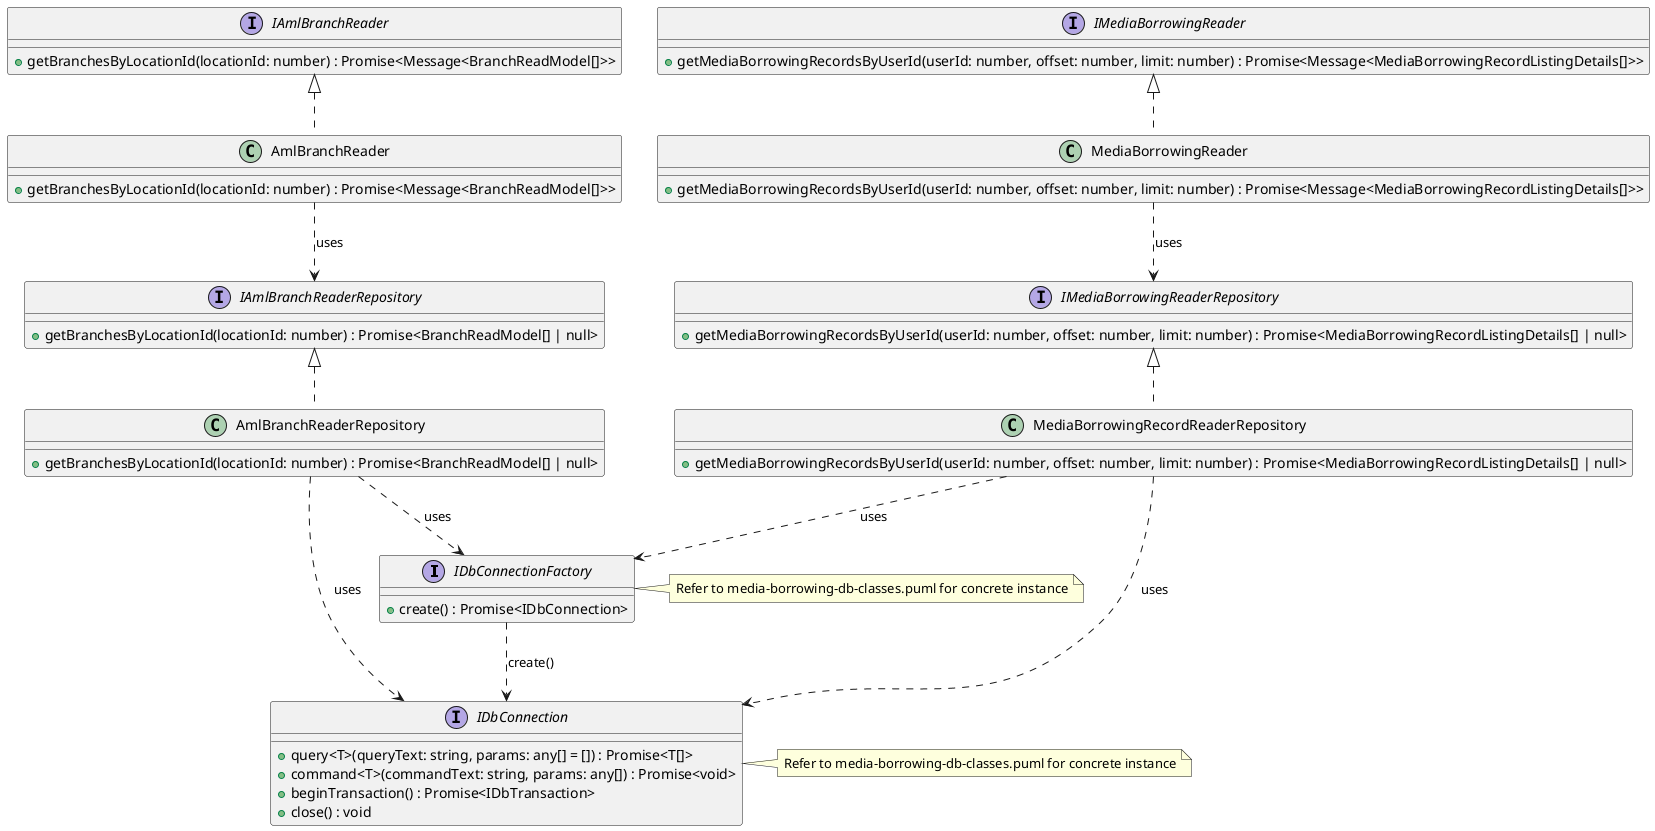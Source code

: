 @startuml

interface IDbConnectionFactory {
    +create() : Promise<IDbConnection>
}

interface IDbConnection {
    +query<T>(queryText: string, params: any[] = []) : Promise<T[]>
    +command<T>(commandText: string, params: any[]) : Promise<void>
    +beginTransaction() : Promise<IDbTransaction>
    +close() : void
}

interface IAmlBranchReader {
    +getBranchesByLocationId(locationId: number) : Promise<Message<BranchReadModel[]>>
}

interface IAmlBranchReaderRepository {
    +getBranchesByLocationId(locationId: number) : Promise<BranchReadModel[] | null>
}

class AmlBranchReader implements IAmlBranchReader {
    +getBranchesByLocationId(locationId: number) : Promise<Message<BranchReadModel[]>>
}

class AmlBranchReaderRepository implements IAmlBranchReaderRepository {
    +getBranchesByLocationId(locationId: number) : Promise<BranchReadModel[] | null>
}

interface IMediaBorrowingReader {
    +getMediaBorrowingRecordsByUserId(userId: number, offset: number, limit: number) : Promise<Message<MediaBorrowingRecordListingDetails[]>>
}

interface IMediaBorrowingReaderRepository {
    +getMediaBorrowingRecordsByUserId(userId: number, offset: number, limit: number) : Promise<MediaBorrowingRecordListingDetails[] | null>
}

class MediaBorrowingReader implements IMediaBorrowingReader {
    +getMediaBorrowingRecordsByUserId(userId: number, offset: number, limit: number) : Promise<Message<MediaBorrowingRecordListingDetails[]>>
}

class MediaBorrowingRecordReaderRepository implements IMediaBorrowingReaderRepository {
    +getMediaBorrowingRecordsByUserId(userId: number, offset: number, limit: number) : Promise<MediaBorrowingRecordListingDetails[] | null>
}

note right of IDbConnectionFactory
  Refer to media-borrowing-db-classes.puml for concrete instance
end note

note right of IDbConnection
  Refer to media-borrowing-db-classes.puml for concrete instance
end note

IDbConnectionFactory ..> IDbConnection : create()
AmlBranchReader ..> IAmlBranchReaderRepository : uses
AmlBranchReaderRepository ..> IDbConnectionFactory : uses
AmlBranchReaderRepository ..> IDbConnection : uses

MediaBorrowingReader ..> IMediaBorrowingReaderRepository : uses
MediaBorrowingRecordReaderRepository ..> IDbConnectionFactory : uses
MediaBorrowingRecordReaderRepository ..> IDbConnection : uses

@enduml
